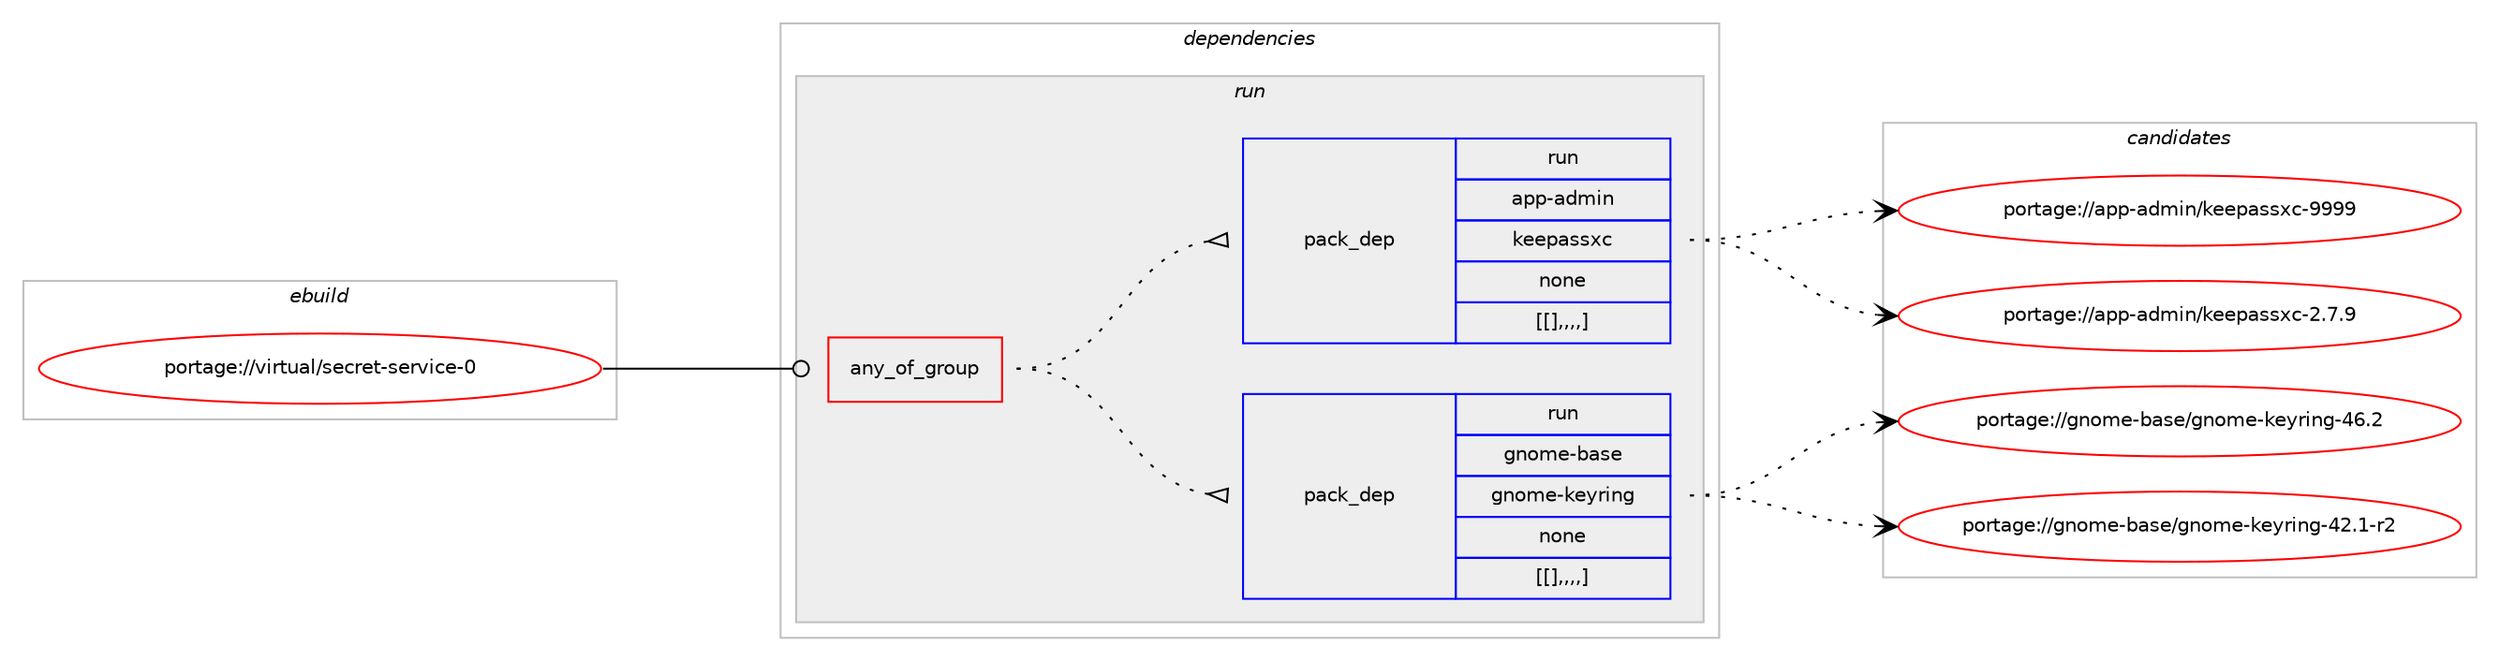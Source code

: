 digraph prolog {

# *************
# Graph options
# *************

newrank=true;
concentrate=true;
compound=true;
graph [rankdir=LR,fontname=Helvetica,fontsize=10,ranksep=1.5];#, ranksep=2.5, nodesep=0.2];
edge  [arrowhead=vee];
node  [fontname=Helvetica,fontsize=10];

# **********
# The ebuild
# **********

subgraph cluster_leftcol {
color=gray;
label=<<i>ebuild</i>>;
id [label="portage://virtual/secret-service-0", color=red, width=4, href="../virtual/secret-service-0.svg"];
}

# ****************
# The dependencies
# ****************

subgraph cluster_midcol {
color=gray;
label=<<i>dependencies</i>>;
subgraph cluster_compile {
fillcolor="#eeeeee";
style=filled;
label=<<i>compile</i>>;
}
subgraph cluster_compileandrun {
fillcolor="#eeeeee";
style=filled;
label=<<i>compile and run</i>>;
}
subgraph cluster_run {
fillcolor="#eeeeee";
style=filled;
label=<<i>run</i>>;
subgraph any143 {
dependency2310 [label=<<TABLE BORDER="0" CELLBORDER="1" CELLSPACING="0" CELLPADDING="4"><TR><TD CELLPADDING="10">any_of_group</TD></TR></TABLE>>, shape=none, color=red];subgraph pack1837 {
dependency2311 [label=<<TABLE BORDER="0" CELLBORDER="1" CELLSPACING="0" CELLPADDING="4" WIDTH="220"><TR><TD ROWSPAN="6" CELLPADDING="30">pack_dep</TD></TR><TR><TD WIDTH="110">run</TD></TR><TR><TD>gnome-base</TD></TR><TR><TD>gnome-keyring</TD></TR><TR><TD>none</TD></TR><TR><TD>[[],,,,]</TD></TR></TABLE>>, shape=none, color=blue];
}
dependency2310:e -> dependency2311:w [weight=20,style="dotted",arrowhead="oinv"];
subgraph pack1838 {
dependency2312 [label=<<TABLE BORDER="0" CELLBORDER="1" CELLSPACING="0" CELLPADDING="4" WIDTH="220"><TR><TD ROWSPAN="6" CELLPADDING="30">pack_dep</TD></TR><TR><TD WIDTH="110">run</TD></TR><TR><TD>app-admin</TD></TR><TR><TD>keepassxc</TD></TR><TR><TD>none</TD></TR><TR><TD>[[],,,,]</TD></TR></TABLE>>, shape=none, color=blue];
}
dependency2310:e -> dependency2312:w [weight=20,style="dotted",arrowhead="oinv"];
}
id:e -> dependency2310:w [weight=20,style="solid",arrowhead="odot"];
}
}

# **************
# The candidates
# **************

subgraph cluster_choices {
rank=same;
color=gray;
label=<<i>candidates</i>>;

subgraph choice1837 {
color=black;
nodesep=1;
choice10311011110910145989711510147103110111109101451071011211141051101034552544650 [label="portage://gnome-base/gnome-keyring-46.2", color=red, width=4,href="../gnome-base/gnome-keyring-46.2.svg"];
choice103110111109101459897115101471031101111091014510710112111410511010345525046494511450 [label="portage://gnome-base/gnome-keyring-42.1-r2", color=red, width=4,href="../gnome-base/gnome-keyring-42.1-r2.svg"];
dependency2311:e -> choice10311011110910145989711510147103110111109101451071011211141051101034552544650:w [style=dotted,weight="100"];
dependency2311:e -> choice103110111109101459897115101471031101111091014510710112111410511010345525046494511450:w [style=dotted,weight="100"];
}
subgraph choice1838 {
color=black;
nodesep=1;
choice9711211245971001091051104710710110111297115115120994557575757 [label="portage://app-admin/keepassxc-9999", color=red, width=4,href="../app-admin/keepassxc-9999.svg"];
choice971121124597100109105110471071011011129711511512099455046554657 [label="portage://app-admin/keepassxc-2.7.9", color=red, width=4,href="../app-admin/keepassxc-2.7.9.svg"];
dependency2312:e -> choice9711211245971001091051104710710110111297115115120994557575757:w [style=dotted,weight="100"];
dependency2312:e -> choice971121124597100109105110471071011011129711511512099455046554657:w [style=dotted,weight="100"];
}
}

}
